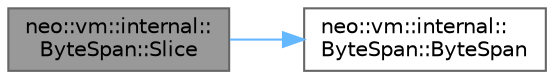 digraph "neo::vm::internal::ByteSpan::Slice"
{
 // LATEX_PDF_SIZE
  bgcolor="transparent";
  edge [fontname=Helvetica,fontsize=10,labelfontname=Helvetica,labelfontsize=10];
  node [fontname=Helvetica,fontsize=10,shape=box,height=0.2,width=0.4];
  rankdir="LR";
  Node1 [id="Node000001",label="neo::vm::internal::\lByteSpan::Slice",height=0.2,width=0.4,color="gray40", fillcolor="grey60", style="filled", fontcolor="black",tooltip="Creates a new ByteSpan that is a slice of this ByteSpan."];
  Node1 -> Node2 [id="edge2_Node000001_Node000002",color="steelblue1",style="solid",tooltip=" "];
  Node2 [id="Node000002",label="neo::vm::internal::\lByteSpan::ByteSpan",height=0.2,width=0.4,color="grey40", fillcolor="white", style="filled",URL="$classneo_1_1vm_1_1internal_1_1_byte_span.html#aa90e0e5146a5337613ad2e1f1a0f6134",tooltip="Constructs an empty ByteSpan."];
}
